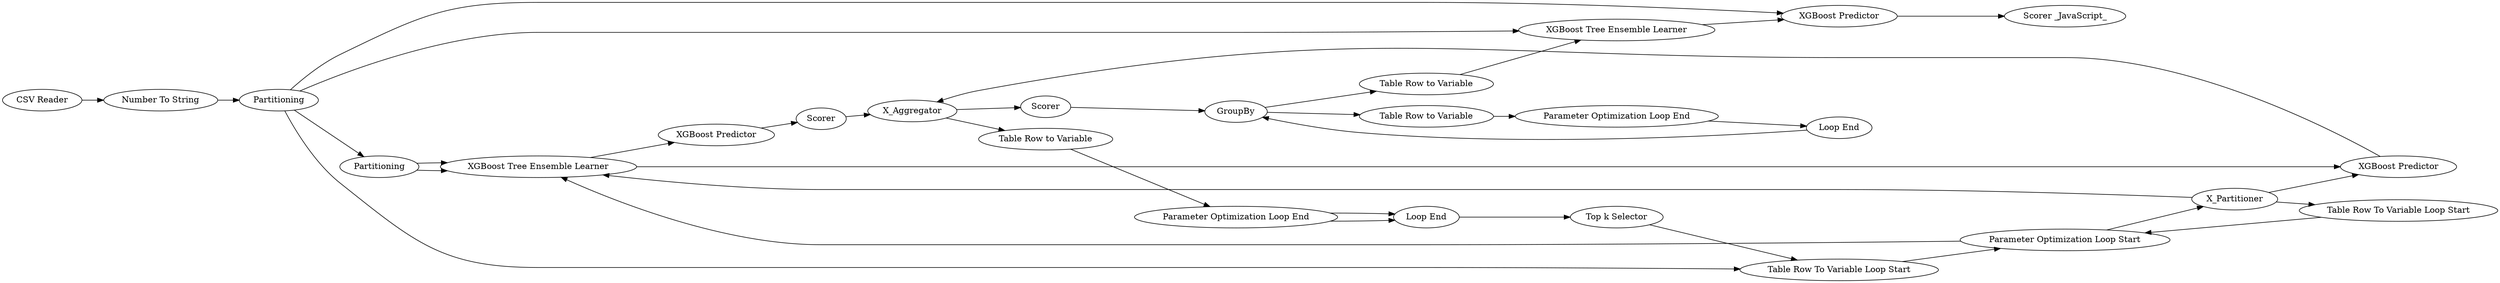 digraph {
	1 [label="CSV Reader"]
	7 [label=Partitioning]
	17 [label="Number To String"]
	21 [label="XGBoost Tree Ensemble Learner"]
	22 [label="XGBoost Predictor"]
	24 [label=Partitioning]
	33 [label="Top k Selector"]
	47 [label="Top k Selector"]
	48 [label="Table Row to Variable"]
	2 [label="XGBoost Tree Ensemble Learner"]
	3 [label="Parameter Optimization Loop Start"]
	4 [label="Parameter Optimization Loop End"]
	8 [label="XGBoost Predictor"]
	18 [label=Scorer]
	19 [label="Table Row to Variable"]
	26 [label="Table Row To Variable Loop Start"]
	27 [label="Loop End"]
	28 [label="Table Creator"]
	29 [label=GroupBy]
	2 [label="XGBoost Tree Ensemble Learner"]
	3 [label="Parameter Optimization Loop Start"]
	28 [label=X_Partitioner]
	29 [label=X_Aggregator]
	30 [label="XGBoost Predictor"]
	34 [label="Table Row To Variable Loop Start"]
	35 [label=Scorer]
	44 [label="Loop End"]
	45 [label="Table Row to Variable"]
	46 [label="Parameter Optimization Loop End"]
	47 [label=GroupBy]
	51 [label="Scorer _JavaScript_"]
	2 -> 8
	3 -> 2
	4 -> 27
	4 -> 27
	8 -> 18
	18 -> 29
	19 -> 4
	26 -> 3
	28 -> 26
	29 -> 19
	2 -> 30
	3 -> 28
	28 -> 30
	28 -> 2
	29 -> 35
	30 -> 29
	34 -> 3
	35 -> 47
	45 -> 46
	46 -> 44
	47 -> 45
	1 -> 17
	7 -> 22
	7 -> 21
	7 -> 34
	7 -> 24
	17 -> 7
	21 -> 22
	22 -> 51
	24 -> 2
	24 -> 2
	33 -> 34
	47 -> 48
	48 -> 21
	27 -> 33
	44 -> 47
	rankdir=LR
}
